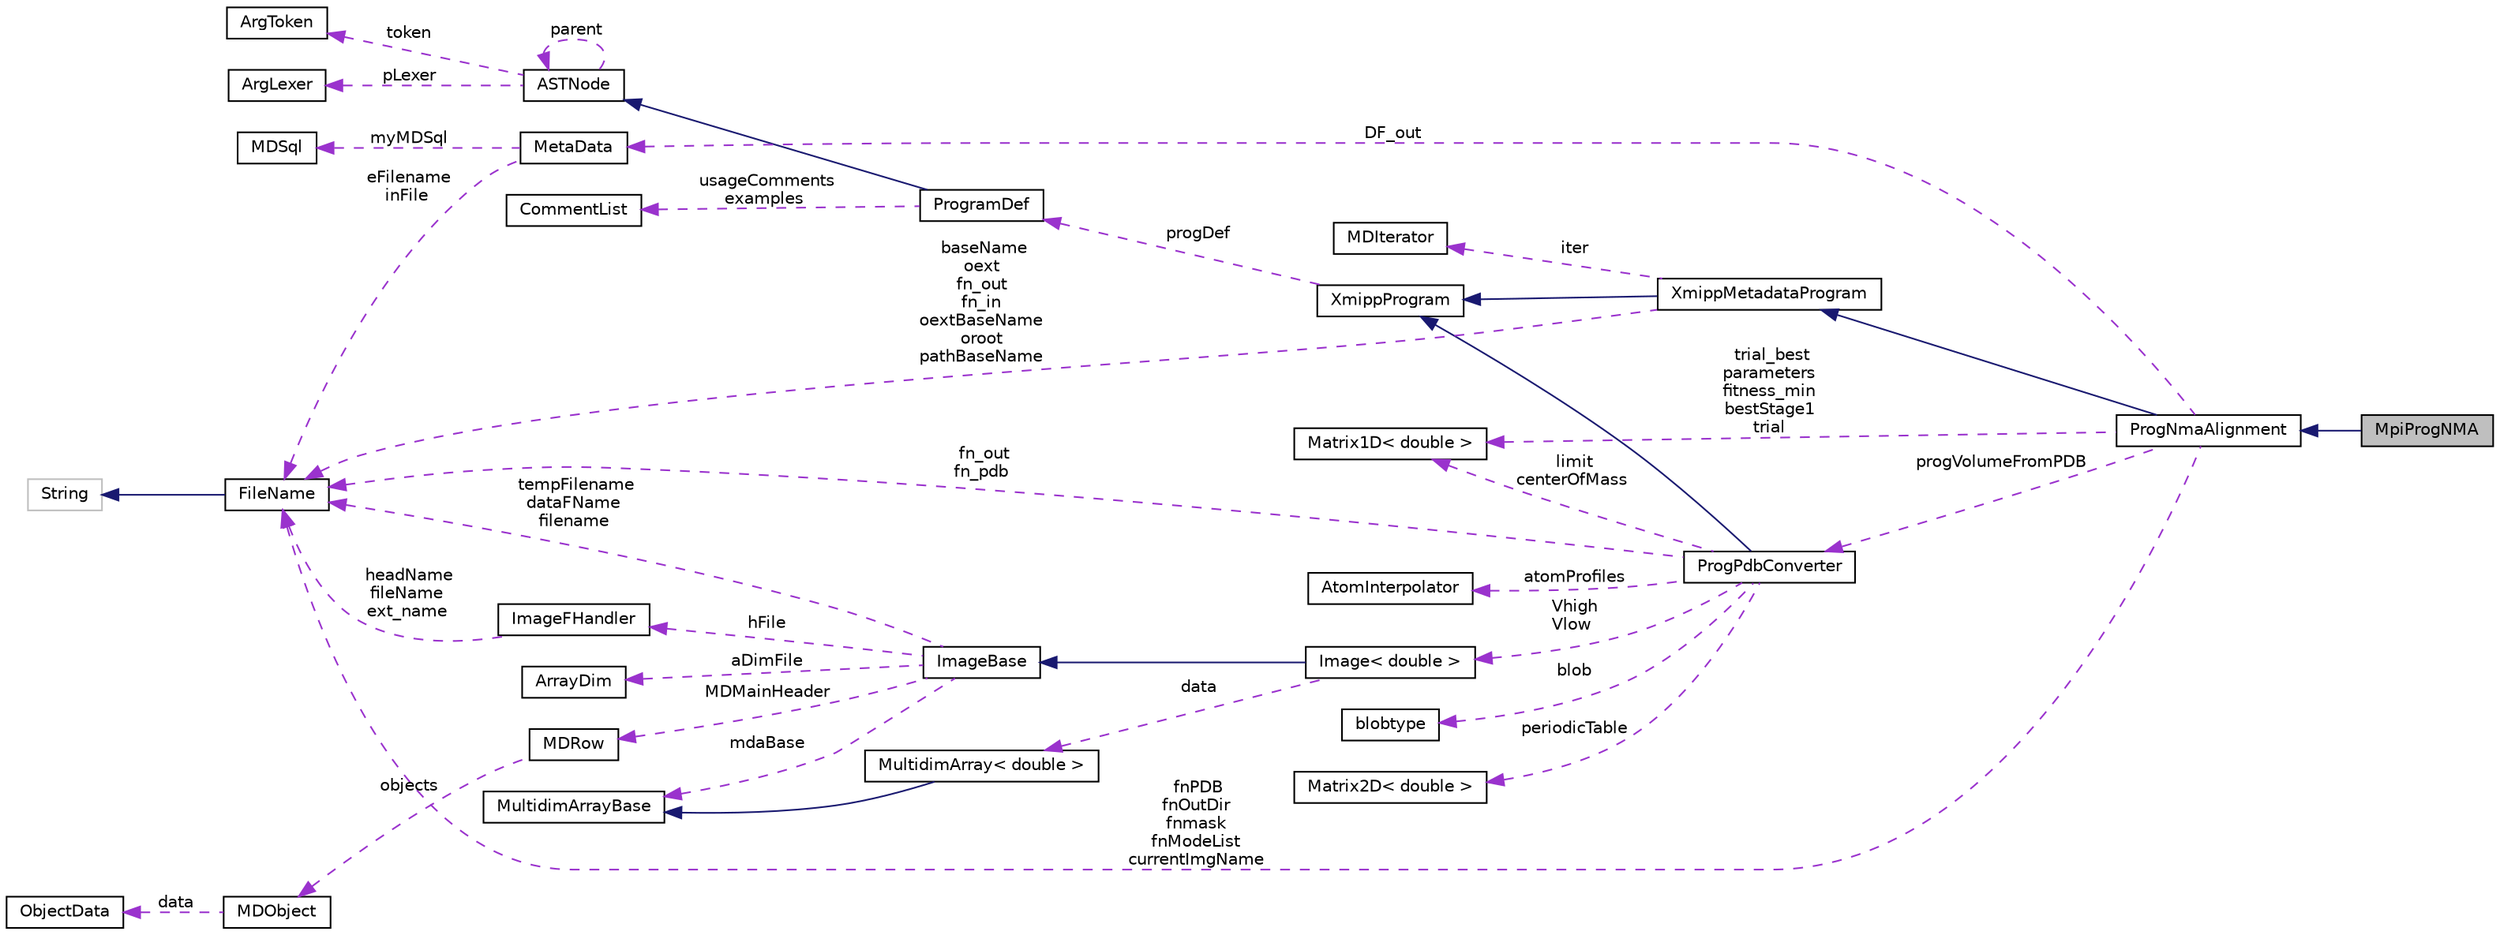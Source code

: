 digraph "MpiProgNMA"
{
  edge [fontname="Helvetica",fontsize="10",labelfontname="Helvetica",labelfontsize="10"];
  node [fontname="Helvetica",fontsize="10",shape=record];
  rankdir="LR";
  Node4 [label="MpiProgNMA",height=0.2,width=0.4,color="black", fillcolor="grey75", style="filled", fontcolor="black"];
  Node5 -> Node4 [dir="back",color="midnightblue",fontsize="10",style="solid",fontname="Helvetica"];
  Node5 [label="ProgNmaAlignment",height=0.2,width=0.4,color="black", fillcolor="white", style="filled",URL="$classProgNmaAlignment.html"];
  Node6 -> Node5 [dir="back",color="midnightblue",fontsize="10",style="solid",fontname="Helvetica"];
  Node6 [label="XmippMetadataProgram",height=0.2,width=0.4,color="black", fillcolor="white", style="filled",URL="$classXmippMetadataProgram.html"];
  Node7 -> Node6 [dir="back",color="midnightblue",fontsize="10",style="solid",fontname="Helvetica"];
  Node7 [label="XmippProgram",height=0.2,width=0.4,color="black", fillcolor="white", style="filled",URL="$classXmippProgram.html"];
  Node8 -> Node7 [dir="back",color="darkorchid3",fontsize="10",style="dashed",label=" progDef" ,fontname="Helvetica"];
  Node8 [label="ProgramDef",height=0.2,width=0.4,color="black", fillcolor="white", style="filled",URL="$classProgramDef.html"];
  Node9 -> Node8 [dir="back",color="midnightblue",fontsize="10",style="solid",fontname="Helvetica"];
  Node9 [label="ASTNode",height=0.2,width=0.4,color="black", fillcolor="white", style="filled",URL="$classASTNode.html"];
  Node10 -> Node9 [dir="back",color="darkorchid3",fontsize="10",style="dashed",label=" token" ,fontname="Helvetica"];
  Node10 [label="ArgToken",height=0.2,width=0.4,color="black", fillcolor="white", style="filled",URL="$classArgToken.html"];
  Node11 -> Node9 [dir="back",color="darkorchid3",fontsize="10",style="dashed",label=" pLexer" ,fontname="Helvetica"];
  Node11 [label="ArgLexer",height=0.2,width=0.4,color="black", fillcolor="white", style="filled",URL="$classArgLexer.html"];
  Node9 -> Node9 [dir="back",color="darkorchid3",fontsize="10",style="dashed",label=" parent" ,fontname="Helvetica"];
  Node12 -> Node8 [dir="back",color="darkorchid3",fontsize="10",style="dashed",label=" usageComments\nexamples" ,fontname="Helvetica"];
  Node12 [label="CommentList",height=0.2,width=0.4,color="black", fillcolor="white", style="filled",URL="$classCommentList.html"];
  Node13 -> Node6 [dir="back",color="darkorchid3",fontsize="10",style="dashed",label=" iter" ,fontname="Helvetica"];
  Node13 [label="MDIterator",height=0.2,width=0.4,color="black", fillcolor="white", style="filled",URL="$classMDIterator.html"];
  Node14 -> Node6 [dir="back",color="darkorchid3",fontsize="10",style="dashed",label=" baseName\noext\nfn_out\nfn_in\noextBaseName\noroot\npathBaseName" ,fontname="Helvetica"];
  Node14 [label="FileName",height=0.2,width=0.4,color="black", fillcolor="white", style="filled",URL="$classFileName.html"];
  Node15 -> Node14 [dir="back",color="midnightblue",fontsize="10",style="solid",fontname="Helvetica"];
  Node15 [label="String",height=0.2,width=0.4,color="grey75", fillcolor="white", style="filled"];
  Node16 -> Node5 [dir="back",color="darkorchid3",fontsize="10",style="dashed",label=" DF_out" ,fontname="Helvetica"];
  Node16 [label="MetaData",height=0.2,width=0.4,color="black", fillcolor="white", style="filled",URL="$classMetaData.html"];
  Node17 -> Node16 [dir="back",color="darkorchid3",fontsize="10",style="dashed",label=" myMDSql" ,fontname="Helvetica"];
  Node17 [label="MDSql",height=0.2,width=0.4,color="black", fillcolor="white", style="filled",URL="$classMDSql.html"];
  Node14 -> Node16 [dir="back",color="darkorchid3",fontsize="10",style="dashed",label=" eFilename\ninFile" ,fontname="Helvetica"];
  Node18 -> Node5 [dir="back",color="darkorchid3",fontsize="10",style="dashed",label=" trial_best\nparameters\nfitness_min\nbestStage1\ntrial" ,fontname="Helvetica"];
  Node18 [label="Matrix1D\< double \>",height=0.2,width=0.4,color="black", fillcolor="white", style="filled",URL="$classMatrix1D.html"];
  Node19 -> Node5 [dir="back",color="darkorchid3",fontsize="10",style="dashed",label=" progVolumeFromPDB" ,fontname="Helvetica"];
  Node19 [label="ProgPdbConverter",height=0.2,width=0.4,color="black", fillcolor="white", style="filled",URL="$classProgPdbConverter.html"];
  Node7 -> Node19 [dir="back",color="midnightblue",fontsize="10",style="solid",fontname="Helvetica"];
  Node20 -> Node19 [dir="back",color="darkorchid3",fontsize="10",style="dashed",label=" blob" ,fontname="Helvetica"];
  Node20 [label="blobtype",height=0.2,width=0.4,color="black", fillcolor="white", style="filled",URL="$structblobtype.html"];
  Node21 -> Node19 [dir="back",color="darkorchid3",fontsize="10",style="dashed",label=" periodicTable" ,fontname="Helvetica"];
  Node21 [label="Matrix2D\< double \>",height=0.2,width=0.4,color="black", fillcolor="white", style="filled",URL="$classMatrix2D.html"];
  Node22 -> Node19 [dir="back",color="darkorchid3",fontsize="10",style="dashed",label=" Vhigh\nVlow" ,fontname="Helvetica"];
  Node22 [label="Image\< double \>",height=0.2,width=0.4,color="black", fillcolor="white", style="filled",URL="$classImage.html"];
  Node23 -> Node22 [dir="back",color="midnightblue",fontsize="10",style="solid",fontname="Helvetica"];
  Node23 [label="ImageBase",height=0.2,width=0.4,color="black", fillcolor="white", style="filled",URL="$classImageBase.html",tooltip="Image base class. "];
  Node24 -> Node23 [dir="back",color="darkorchid3",fontsize="10",style="dashed",label=" mdaBase" ,fontname="Helvetica"];
  Node24 [label="MultidimArrayBase",height=0.2,width=0.4,color="black", fillcolor="white", style="filled",URL="$classMultidimArrayBase.html"];
  Node25 -> Node23 [dir="back",color="darkorchid3",fontsize="10",style="dashed",label=" hFile" ,fontname="Helvetica"];
  Node25 [label="ImageFHandler",height=0.2,width=0.4,color="black", fillcolor="white", style="filled",URL="$structImageFHandler.html"];
  Node14 -> Node25 [dir="back",color="darkorchid3",fontsize="10",style="dashed",label=" headName\nfileName\next_name" ,fontname="Helvetica"];
  Node26 -> Node23 [dir="back",color="darkorchid3",fontsize="10",style="dashed",label=" MDMainHeader" ,fontname="Helvetica"];
  Node26 [label="MDRow",height=0.2,width=0.4,color="black", fillcolor="white", style="filled",URL="$classMDRow.html"];
  Node27 -> Node26 [dir="back",color="darkorchid3",fontsize="10",style="dashed",label=" objects" ,fontname="Helvetica"];
  Node27 [label="MDObject",height=0.2,width=0.4,color="black", fillcolor="white", style="filled",URL="$classMDObject.html"];
  Node28 -> Node27 [dir="back",color="darkorchid3",fontsize="10",style="dashed",label=" data" ,fontname="Helvetica"];
  Node28 [label="ObjectData",height=0.2,width=0.4,color="black", fillcolor="white", style="filled",URL="$unionObjectData.html"];
  Node29 -> Node23 [dir="back",color="darkorchid3",fontsize="10",style="dashed",label=" aDimFile" ,fontname="Helvetica"];
  Node29 [label="ArrayDim",height=0.2,width=0.4,color="black", fillcolor="white", style="filled",URL="$structArrayDim.html"];
  Node14 -> Node23 [dir="back",color="darkorchid3",fontsize="10",style="dashed",label=" tempFilename\ndataFName\nfilename" ,fontname="Helvetica"];
  Node30 -> Node22 [dir="back",color="darkorchid3",fontsize="10",style="dashed",label=" data" ,fontname="Helvetica"];
  Node30 [label="MultidimArray\< double \>",height=0.2,width=0.4,color="black", fillcolor="white", style="filled",URL="$classMultidimArray.html"];
  Node24 -> Node30 [dir="back",color="midnightblue",fontsize="10",style="solid",fontname="Helvetica"];
  Node18 -> Node19 [dir="back",color="darkorchid3",fontsize="10",style="dashed",label=" limit\ncenterOfMass" ,fontname="Helvetica"];
  Node31 -> Node19 [dir="back",color="darkorchid3",fontsize="10",style="dashed",label=" atomProfiles" ,fontname="Helvetica"];
  Node31 [label="AtomInterpolator",height=0.2,width=0.4,color="black", fillcolor="white", style="filled",URL="$classAtomInterpolator.html"];
  Node14 -> Node19 [dir="back",color="darkorchid3",fontsize="10",style="dashed",label=" fn_out\nfn_pdb" ,fontname="Helvetica"];
  Node14 -> Node5 [dir="back",color="darkorchid3",fontsize="10",style="dashed",label=" fnPDB\nfnOutDir\nfnmask\nfnModeList\ncurrentImgName" ,fontname="Helvetica"];
}
